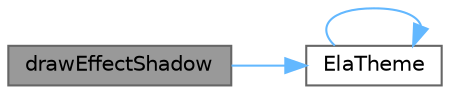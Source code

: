 digraph "drawEffectShadow"
{
 // LATEX_PDF_SIZE
  bgcolor="transparent";
  edge [fontname=Helvetica,fontsize=10,labelfontname=Helvetica,labelfontsize=10];
  node [fontname=Helvetica,fontsize=10,shape=box,height=0.2,width=0.4];
  rankdir="LR";
  Node1 [id="Node000001",label="drawEffectShadow",height=0.2,width=0.4,color="gray40", fillcolor="grey60", style="filled", fontcolor="black",tooltip="绘制控件阴影效果"];
  Node1 -> Node2 [id="edge1_Node000001_Node000002",color="steelblue1",style="solid",tooltip=" "];
  Node2 [id="Node000002",label="ElaTheme",height=0.2,width=0.4,color="grey40", fillcolor="white", style="filled",URL="$class_ela_theme.html#a0dde7050ef4559d7aa674f29abec37b5",tooltip="构造函数，初始化主题管理对象"];
  Node2 -> Node2 [id="edge2_Node000002_Node000002",color="steelblue1",style="solid",tooltip=" "];
}

